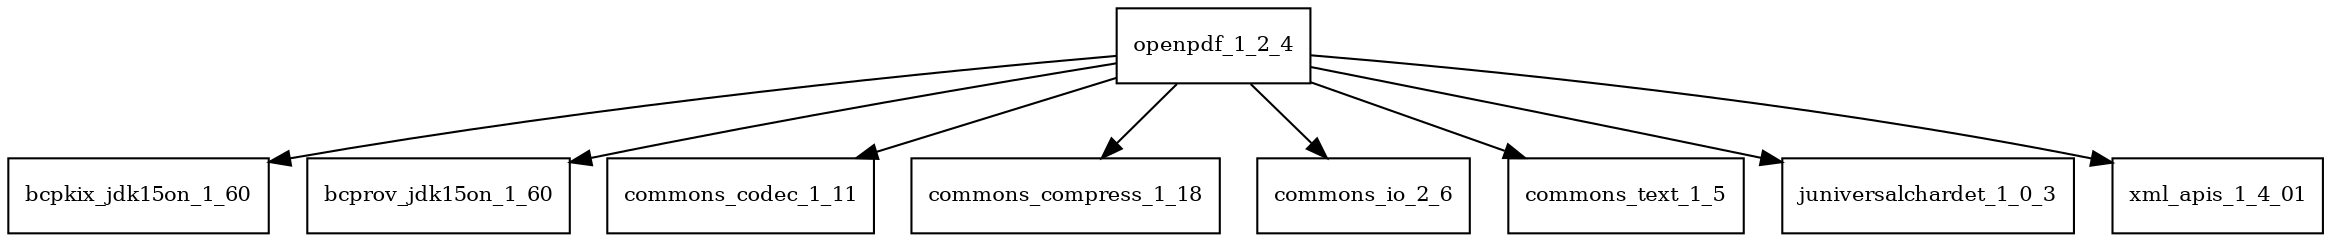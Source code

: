 digraph openpdf_1_2_4_dependencies {
  node [shape = box, fontsize=10.0];
  openpdf_1_2_4 -> bcpkix_jdk15on_1_60;
  openpdf_1_2_4 -> bcprov_jdk15on_1_60;
  openpdf_1_2_4 -> commons_codec_1_11;
  openpdf_1_2_4 -> commons_compress_1_18;
  openpdf_1_2_4 -> commons_io_2_6;
  openpdf_1_2_4 -> commons_text_1_5;
  openpdf_1_2_4 -> juniversalchardet_1_0_3;
  openpdf_1_2_4 -> xml_apis_1_4_01;
}
